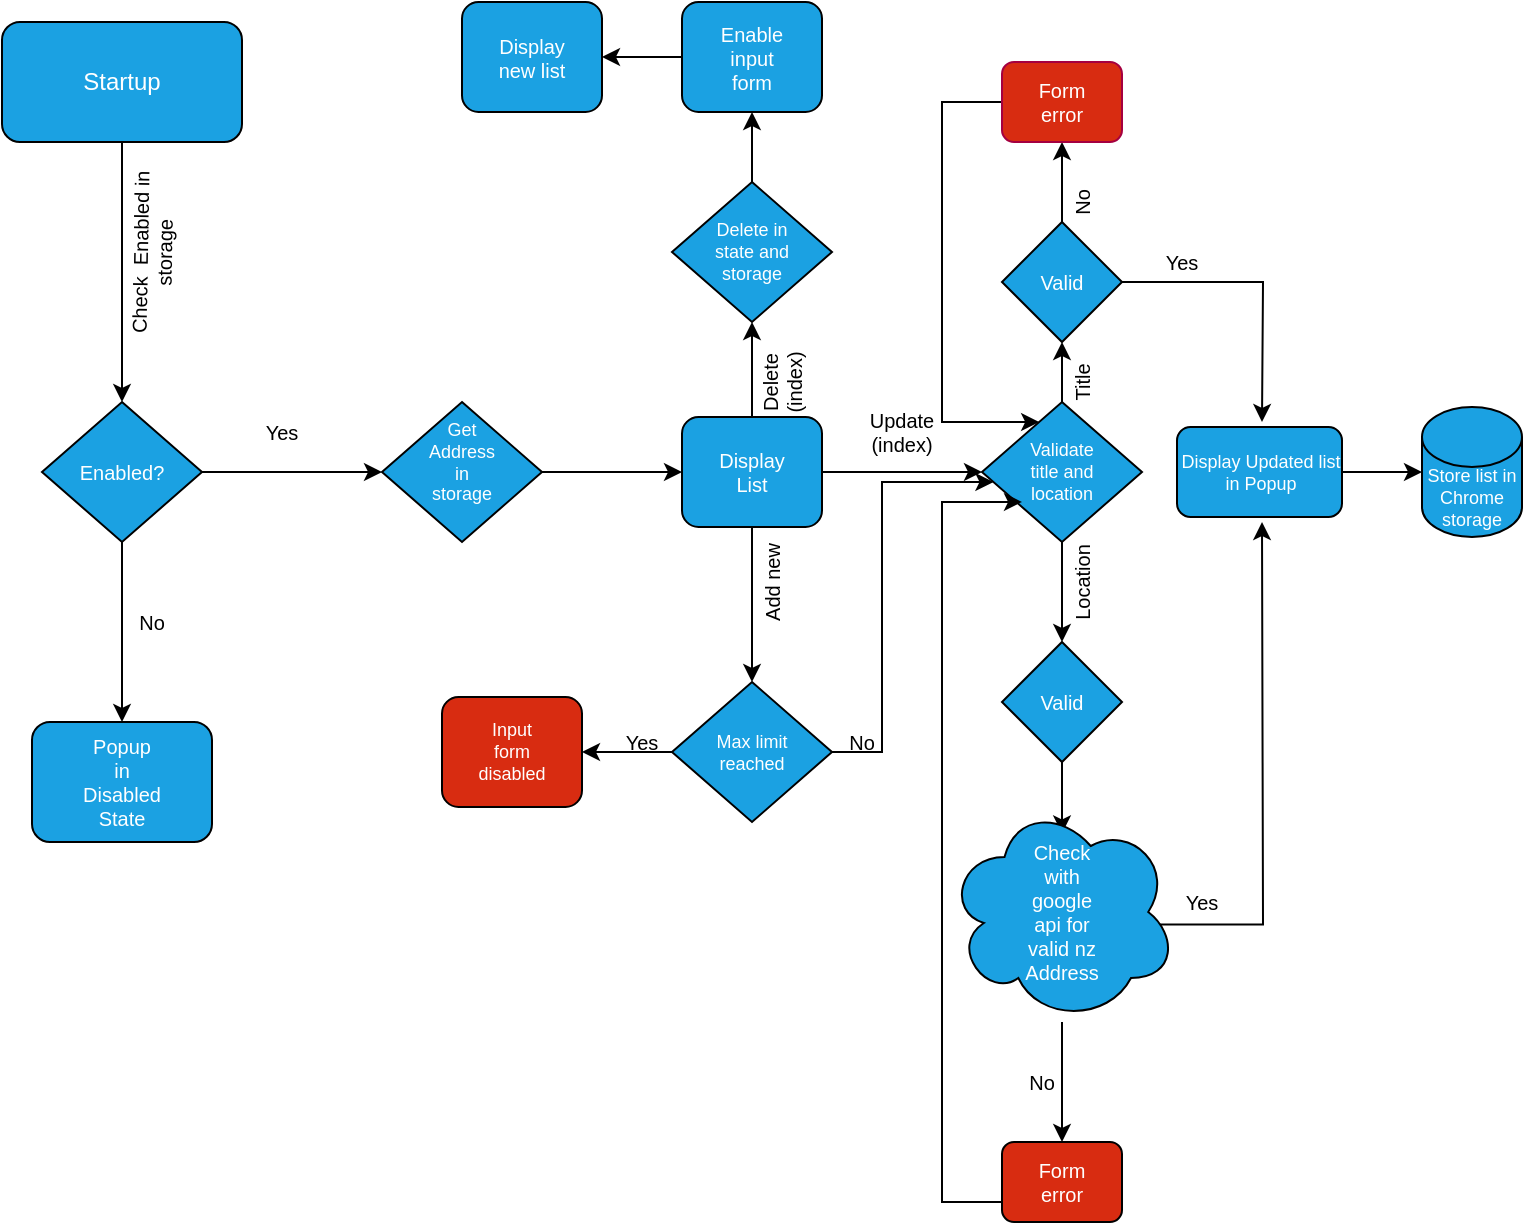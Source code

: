 <mxfile version="14.9.8" type="device" pages="2"><diagram id="C5RBs43oDa-KdzZeNtuy" name="Storage Flowchart"><mxGraphModel dx="1422" dy="724" grid="1" gridSize="10" guides="1" tooltips="1" connect="1" arrows="1" fold="1" page="1" pageScale="1" pageWidth="827" pageHeight="1169" math="0" shadow="0"><root><mxCell id="WIyWlLk6GJQsqaUBKTNV-0"/><mxCell id="WIyWlLk6GJQsqaUBKTNV-1" parent="WIyWlLk6GJQsqaUBKTNV-0"/><mxCell id="mBb4n3iw7P5V62N4h6Tu-6" value="" style="rounded=1;whiteSpace=wrap;html=1;fillColor=#1BA1E2;" vertex="1" parent="WIyWlLk6GJQsqaUBKTNV-1"><mxGeometry x="30" y="80" width="120" height="60" as="geometry"/></mxCell><mxCell id="mBb4n3iw7P5V62N4h6Tu-7" value="Startup" style="text;html=1;strokeColor=none;align=center;verticalAlign=middle;whiteSpace=wrap;rounded=0;fontColor=#FFFFFF;" vertex="1" parent="WIyWlLk6GJQsqaUBKTNV-1"><mxGeometry x="70" y="100" width="40" height="20" as="geometry"/></mxCell><mxCell id="mBb4n3iw7P5V62N4h6Tu-8" value="" style="endArrow=classic;html=1;fontColor=#FFFFFF;exitX=0.5;exitY=1;exitDx=0;exitDy=0;entryX=0.5;entryY=0;entryDx=0;entryDy=0;" edge="1" parent="WIyWlLk6GJQsqaUBKTNV-1" source="mBb4n3iw7P5V62N4h6Tu-6" target="mBb4n3iw7P5V62N4h6Tu-14"><mxGeometry width="50" height="50" relative="1" as="geometry"><mxPoint x="330" y="390" as="sourcePoint"/><mxPoint x="90" y="180" as="targetPoint"/></mxGeometry></mxCell><mxCell id="mBb4n3iw7P5V62N4h6Tu-13" value="Yes" style="text;html=1;strokeColor=none;fillColor=none;align=center;verticalAlign=middle;whiteSpace=wrap;rounded=0;fontSize=10;" vertex="1" parent="WIyWlLk6GJQsqaUBKTNV-1"><mxGeometry x="150" y="275" width="40" height="20" as="geometry"/></mxCell><mxCell id="mBb4n3iw7P5V62N4h6Tu-17" style="edgeStyle=orthogonalEdgeStyle;rounded=0;orthogonalLoop=1;jettySize=auto;html=1;fontSize=10;fontColor=#000000;" edge="1" parent="WIyWlLk6GJQsqaUBKTNV-1" source="mBb4n3iw7P5V62N4h6Tu-14"><mxGeometry relative="1" as="geometry"><mxPoint x="220" y="305" as="targetPoint"/></mxGeometry></mxCell><mxCell id="mBb4n3iw7P5V62N4h6Tu-18" style="edgeStyle=orthogonalEdgeStyle;rounded=0;orthogonalLoop=1;jettySize=auto;html=1;fontSize=10;fontColor=#000000;" edge="1" parent="WIyWlLk6GJQsqaUBKTNV-1" source="mBb4n3iw7P5V62N4h6Tu-14"><mxGeometry relative="1" as="geometry"><mxPoint x="90" y="430" as="targetPoint"/></mxGeometry></mxCell><mxCell id="mBb4n3iw7P5V62N4h6Tu-14" value="" style="rhombus;whiteSpace=wrap;html=1;fontColor=#FFFFFF;fillColor=#1BA1E2;" vertex="1" parent="WIyWlLk6GJQsqaUBKTNV-1"><mxGeometry x="50" y="270" width="80" height="70" as="geometry"/></mxCell><mxCell id="mBb4n3iw7P5V62N4h6Tu-15" value="Enabled?" style="text;html=1;strokeColor=none;fillColor=none;align=center;verticalAlign=middle;whiteSpace=wrap;rounded=0;fontColor=#FFFFFF;fontSize=10;" vertex="1" parent="WIyWlLk6GJQsqaUBKTNV-1"><mxGeometry x="70" y="295" width="40" height="20" as="geometry"/></mxCell><mxCell id="mBb4n3iw7P5V62N4h6Tu-16" value="Check&amp;nbsp; Enabled in storage" style="text;html=1;strokeColor=none;fillColor=none;align=center;verticalAlign=middle;whiteSpace=wrap;rounded=0;rotation=-89;fontSize=10;" vertex="1" parent="WIyWlLk6GJQsqaUBKTNV-1"><mxGeometry x="60" y="185" width="90" height="20" as="geometry"/></mxCell><mxCell id="mBb4n3iw7P5V62N4h6Tu-19" value="No" style="text;html=1;strokeColor=none;fillColor=none;align=center;verticalAlign=middle;whiteSpace=wrap;rounded=0;fontSize=10;fontColor=#000000;rotation=0;" vertex="1" parent="WIyWlLk6GJQsqaUBKTNV-1"><mxGeometry x="85" y="370" width="40" height="20" as="geometry"/></mxCell><mxCell id="mBb4n3iw7P5V62N4h6Tu-20" value="" style="rounded=1;whiteSpace=wrap;html=1;fontSize=10;fontColor=#000000;fillColor=#1BA1E2;" vertex="1" parent="WIyWlLk6GJQsqaUBKTNV-1"><mxGeometry x="45" y="430" width="90" height="60" as="geometry"/></mxCell><mxCell id="mBb4n3iw7P5V62N4h6Tu-21" value="Popup in Disabled State" style="text;html=1;strokeColor=none;fillColor=none;align=center;verticalAlign=middle;whiteSpace=wrap;rounded=0;fontColor=#FFFFFF;fontSize=10;" vertex="1" parent="WIyWlLk6GJQsqaUBKTNV-1"><mxGeometry x="70" y="450" width="40" height="20" as="geometry"/></mxCell><mxCell id="mBb4n3iw7P5V62N4h6Tu-24" style="edgeStyle=orthogonalEdgeStyle;rounded=0;orthogonalLoop=1;jettySize=auto;html=1;fontSize=9;fontColor=#000000;" edge="1" parent="WIyWlLk6GJQsqaUBKTNV-1" source="mBb4n3iw7P5V62N4h6Tu-22"><mxGeometry relative="1" as="geometry"><mxPoint x="370" y="305" as="targetPoint"/></mxGeometry></mxCell><mxCell id="mBb4n3iw7P5V62N4h6Tu-22" value="" style="rhombus;whiteSpace=wrap;html=1;fontColor=#FFFFFF;fillColor=#1BA1E2;" vertex="1" parent="WIyWlLk6GJQsqaUBKTNV-1"><mxGeometry x="220" y="270" width="80" height="70" as="geometry"/></mxCell><mxCell id="mBb4n3iw7P5V62N4h6Tu-23" value="Get Address in storage" style="text;html=1;strokeColor=none;fillColor=none;align=center;verticalAlign=middle;whiteSpace=wrap;rounded=0;fontColor=#FFFFFF;fontSize=9;" vertex="1" parent="WIyWlLk6GJQsqaUBKTNV-1"><mxGeometry x="240" y="290" width="40" height="20" as="geometry"/></mxCell><mxCell id="mBb4n3iw7P5V62N4h6Tu-27" style="edgeStyle=orthogonalEdgeStyle;rounded=0;orthogonalLoop=1;jettySize=auto;html=1;fontSize=9;fontColor=#000000;" edge="1" parent="WIyWlLk6GJQsqaUBKTNV-1" source="mBb4n3iw7P5V62N4h6Tu-25"><mxGeometry relative="1" as="geometry"><mxPoint x="405" y="230" as="targetPoint"/></mxGeometry></mxCell><mxCell id="mBb4n3iw7P5V62N4h6Tu-34" style="edgeStyle=orthogonalEdgeStyle;rounded=0;orthogonalLoop=1;jettySize=auto;html=1;fontSize=9;fontColor=#000000;" edge="1" parent="WIyWlLk6GJQsqaUBKTNV-1" source="mBb4n3iw7P5V62N4h6Tu-25"><mxGeometry relative="1" as="geometry"><mxPoint x="520" y="305" as="targetPoint"/></mxGeometry></mxCell><mxCell id="mBb4n3iw7P5V62N4h6Tu-95" style="edgeStyle=orthogonalEdgeStyle;rounded=0;orthogonalLoop=1;jettySize=auto;html=1;fontSize=9;fontColor=#FFFFFF;" edge="1" parent="WIyWlLk6GJQsqaUBKTNV-1" source="mBb4n3iw7P5V62N4h6Tu-25"><mxGeometry relative="1" as="geometry"><mxPoint x="405" y="410" as="targetPoint"/></mxGeometry></mxCell><mxCell id="mBb4n3iw7P5V62N4h6Tu-25" value="" style="rounded=1;whiteSpace=wrap;html=1;fontSize=10;fontColor=#000000;fillColor=#1BA1E2;" vertex="1" parent="WIyWlLk6GJQsqaUBKTNV-1"><mxGeometry x="370" y="277.5" width="70" height="55" as="geometry"/></mxCell><mxCell id="mBb4n3iw7P5V62N4h6Tu-26" value="Display List" style="text;html=1;strokeColor=none;fillColor=none;align=center;verticalAlign=middle;whiteSpace=wrap;rounded=0;fontColor=#FFFFFF;fontSize=10;" vertex="1" parent="WIyWlLk6GJQsqaUBKTNV-1"><mxGeometry x="385" y="295" width="40" height="20" as="geometry"/></mxCell><mxCell id="mBb4n3iw7P5V62N4h6Tu-33" style="edgeStyle=orthogonalEdgeStyle;rounded=0;orthogonalLoop=1;jettySize=auto;html=1;entryX=0.5;entryY=1;entryDx=0;entryDy=0;fontSize=9;fontColor=#000000;" edge="1" parent="WIyWlLk6GJQsqaUBKTNV-1" source="mBb4n3iw7P5V62N4h6Tu-28" target="mBb4n3iw7P5V62N4h6Tu-31"><mxGeometry relative="1" as="geometry"/></mxCell><mxCell id="mBb4n3iw7P5V62N4h6Tu-28" value="" style="rhombus;whiteSpace=wrap;html=1;fontColor=#FFFFFF;fillColor=#1BA1E2;" vertex="1" parent="WIyWlLk6GJQsqaUBKTNV-1"><mxGeometry x="365" y="160" width="80" height="70" as="geometry"/></mxCell><mxCell id="mBb4n3iw7P5V62N4h6Tu-29" value="Delete in state and storage" style="text;html=1;strokeColor=none;fillColor=none;align=center;verticalAlign=middle;whiteSpace=wrap;rounded=0;fontColor=#FFFFFF;fontSize=9;" vertex="1" parent="WIyWlLk6GJQsqaUBKTNV-1"><mxGeometry x="385" y="185" width="40" height="20" as="geometry"/></mxCell><mxCell id="mBb4n3iw7P5V62N4h6Tu-30" value="Delete&lt;br&gt;(index)" style="text;html=1;strokeColor=none;fillColor=none;align=center;verticalAlign=middle;whiteSpace=wrap;rounded=0;fontSize=10;rotation=-90;" vertex="1" parent="WIyWlLk6GJQsqaUBKTNV-1"><mxGeometry x="400" y="250" width="40" height="20" as="geometry"/></mxCell><mxCell id="mBb4n3iw7P5V62N4h6Tu-107" style="edgeStyle=orthogonalEdgeStyle;rounded=0;orthogonalLoop=1;jettySize=auto;html=1;entryX=1;entryY=0.5;entryDx=0;entryDy=0;fontSize=9;fontColor=#FFFFFF;" edge="1" parent="WIyWlLk6GJQsqaUBKTNV-1" source="mBb4n3iw7P5V62N4h6Tu-31" target="mBb4n3iw7P5V62N4h6Tu-104"><mxGeometry relative="1" as="geometry"/></mxCell><mxCell id="mBb4n3iw7P5V62N4h6Tu-31" value="" style="rounded=1;whiteSpace=wrap;html=1;fontSize=10;fontColor=#000000;fillColor=#1BA1E2;" vertex="1" parent="WIyWlLk6GJQsqaUBKTNV-1"><mxGeometry x="370" y="70" width="70" height="55" as="geometry"/></mxCell><mxCell id="mBb4n3iw7P5V62N4h6Tu-35" value="Update&lt;br&gt;(index)" style="text;html=1;strokeColor=none;fillColor=none;align=center;verticalAlign=middle;whiteSpace=wrap;rounded=0;fontSize=10;rotation=0;" vertex="1" parent="WIyWlLk6GJQsqaUBKTNV-1"><mxGeometry x="460" y="275" width="40" height="20" as="geometry"/></mxCell><mxCell id="mBb4n3iw7P5V62N4h6Tu-36" value="Delete in state and storage" style="text;html=1;strokeColor=none;fillColor=none;align=center;verticalAlign=middle;whiteSpace=wrap;rounded=0;fontColor=#FFFFFF;fontSize=9;" vertex="1" parent="WIyWlLk6GJQsqaUBKTNV-1"><mxGeometry x="540" y="295" width="40" height="20" as="geometry"/></mxCell><mxCell id="mBb4n3iw7P5V62N4h6Tu-40" style="edgeStyle=orthogonalEdgeStyle;rounded=0;orthogonalLoop=1;jettySize=auto;html=1;fontSize=9;fontColor=#000000;" edge="1" parent="WIyWlLk6GJQsqaUBKTNV-1" source="mBb4n3iw7P5V62N4h6Tu-37"><mxGeometry relative="1" as="geometry"><mxPoint x="560" y="240" as="targetPoint"/></mxGeometry></mxCell><mxCell id="mBb4n3iw7P5V62N4h6Tu-77" style="edgeStyle=orthogonalEdgeStyle;rounded=0;orthogonalLoop=1;jettySize=auto;html=1;entryX=0.5;entryY=0;entryDx=0;entryDy=0;fontSize=9;fontColor=#FFFFFF;" edge="1" parent="WIyWlLk6GJQsqaUBKTNV-1" source="mBb4n3iw7P5V62N4h6Tu-37" target="mBb4n3iw7P5V62N4h6Tu-75"><mxGeometry relative="1" as="geometry"/></mxCell><mxCell id="mBb4n3iw7P5V62N4h6Tu-37" value="" style="rhombus;whiteSpace=wrap;html=1;fontColor=#FFFFFF;fillColor=#1BA1E2;" vertex="1" parent="WIyWlLk6GJQsqaUBKTNV-1"><mxGeometry x="520" y="270" width="80" height="70" as="geometry"/></mxCell><mxCell id="mBb4n3iw7P5V62N4h6Tu-38" value="Validate title and location" style="text;html=1;strokeColor=none;fillColor=none;align=center;verticalAlign=middle;whiteSpace=wrap;rounded=0;fontColor=#FFFFFF;fontSize=9;" vertex="1" parent="WIyWlLk6GJQsqaUBKTNV-1"><mxGeometry x="540" y="295" width="40" height="20" as="geometry"/></mxCell><mxCell id="mBb4n3iw7P5V62N4h6Tu-53" style="edgeStyle=orthogonalEdgeStyle;rounded=0;orthogonalLoop=1;jettySize=auto;html=1;fontSize=9;fontColor=#FFFFFF;" edge="1" parent="WIyWlLk6GJQsqaUBKTNV-1" source="mBb4n3iw7P5V62N4h6Tu-50"><mxGeometry relative="1" as="geometry"><mxPoint x="560" y="140" as="targetPoint"/></mxGeometry></mxCell><mxCell id="mBb4n3iw7P5V62N4h6Tu-59" style="edgeStyle=orthogonalEdgeStyle;rounded=0;orthogonalLoop=1;jettySize=auto;html=1;fontSize=9;fontColor=#FFFFFF;" edge="1" parent="WIyWlLk6GJQsqaUBKTNV-1" source="mBb4n3iw7P5V62N4h6Tu-50"><mxGeometry relative="1" as="geometry"><mxPoint x="660" y="280" as="targetPoint"/></mxGeometry></mxCell><mxCell id="mBb4n3iw7P5V62N4h6Tu-50" value="" style="rhombus;whiteSpace=wrap;html=1;fontSize=9;fontColor=#000000;fillColor=#1BA1E2;" vertex="1" parent="WIyWlLk6GJQsqaUBKTNV-1"><mxGeometry x="530" y="180" width="60" height="60" as="geometry"/></mxCell><mxCell id="mBb4n3iw7P5V62N4h6Tu-51" value="Title" style="text;html=1;strokeColor=none;fillColor=none;align=center;verticalAlign=middle;whiteSpace=wrap;rounded=0;fontSize=10;rotation=-90;" vertex="1" parent="WIyWlLk6GJQsqaUBKTNV-1"><mxGeometry x="550" y="250" width="40" height="20" as="geometry"/></mxCell><mxCell id="mBb4n3iw7P5V62N4h6Tu-52" value="Valid" style="text;html=1;strokeColor=none;fillColor=none;align=center;verticalAlign=middle;whiteSpace=wrap;rounded=0;fontSize=10;rotation=0;fontColor=#FFFFFF;" vertex="1" parent="WIyWlLk6GJQsqaUBKTNV-1"><mxGeometry x="540" y="200" width="40" height="20" as="geometry"/></mxCell><mxCell id="mBb4n3iw7P5V62N4h6Tu-54" value="No" style="text;html=1;strokeColor=none;fillColor=none;align=center;verticalAlign=middle;whiteSpace=wrap;rounded=0;fontSize=10;rotation=-90;" vertex="1" parent="WIyWlLk6GJQsqaUBKTNV-1"><mxGeometry x="550" y="160" width="40" height="20" as="geometry"/></mxCell><mxCell id="mBb4n3iw7P5V62N4h6Tu-58" style="edgeStyle=orthogonalEdgeStyle;rounded=0;orthogonalLoop=1;jettySize=auto;html=1;fontSize=9;fontColor=#FFFFFF;" edge="1" parent="WIyWlLk6GJQsqaUBKTNV-1" source="mBb4n3iw7P5V62N4h6Tu-55" target="mBb4n3iw7P5V62N4h6Tu-37"><mxGeometry relative="1" as="geometry"><mxPoint x="510" y="280" as="targetPoint"/><Array as="points"><mxPoint x="500" y="120"/><mxPoint x="500" y="280"/></Array></mxGeometry></mxCell><mxCell id="mBb4n3iw7P5V62N4h6Tu-55" value="" style="rounded=1;whiteSpace=wrap;html=1;fontSize=9;strokeColor=#A50040;fontColor=#ffffff;fillColor=#D82C11;" vertex="1" parent="WIyWlLk6GJQsqaUBKTNV-1"><mxGeometry x="530" y="100" width="60" height="40" as="geometry"/></mxCell><mxCell id="mBb4n3iw7P5V62N4h6Tu-56" value="Form error" style="text;html=1;strokeColor=none;fillColor=none;align=center;verticalAlign=middle;whiteSpace=wrap;rounded=0;fontSize=10;rotation=0;fontColor=#FFFFFF;" vertex="1" parent="WIyWlLk6GJQsqaUBKTNV-1"><mxGeometry x="540" y="110" width="40" height="20" as="geometry"/></mxCell><mxCell id="mBb4n3iw7P5V62N4h6Tu-60" value="Yes" style="text;html=1;strokeColor=none;fillColor=none;align=center;verticalAlign=middle;whiteSpace=wrap;rounded=0;fontSize=10;rotation=0;" vertex="1" parent="WIyWlLk6GJQsqaUBKTNV-1"><mxGeometry x="600" y="190" width="40" height="20" as="geometry"/></mxCell><mxCell id="mBb4n3iw7P5V62N4h6Tu-79" style="edgeStyle=orthogonalEdgeStyle;rounded=0;orthogonalLoop=1;jettySize=auto;html=1;fontSize=9;fontColor=#FFFFFF;exitX=0.921;exitY=0.557;exitDx=0;exitDy=0;exitPerimeter=0;" edge="1" parent="WIyWlLk6GJQsqaUBKTNV-1" source="mBb4n3iw7P5V62N4h6Tu-82"><mxGeometry relative="1" as="geometry"><mxPoint x="660" y="330" as="targetPoint"/><mxPoint x="600" y="450" as="sourcePoint"/></mxGeometry></mxCell><mxCell id="mBb4n3iw7P5V62N4h6Tu-83" style="edgeStyle=orthogonalEdgeStyle;rounded=0;orthogonalLoop=1;jettySize=auto;html=1;entryX=0.5;entryY=0.143;entryDx=0;entryDy=0;entryPerimeter=0;fontSize=9;fontColor=#FFFFFF;" edge="1" parent="WIyWlLk6GJQsqaUBKTNV-1" source="mBb4n3iw7P5V62N4h6Tu-75" target="mBb4n3iw7P5V62N4h6Tu-82"><mxGeometry relative="1" as="geometry"/></mxCell><mxCell id="mBb4n3iw7P5V62N4h6Tu-75" value="" style="rhombus;whiteSpace=wrap;html=1;fontSize=9;fontColor=#000000;fillColor=#1BA1E2;" vertex="1" parent="WIyWlLk6GJQsqaUBKTNV-1"><mxGeometry x="530" y="390" width="60" height="60" as="geometry"/></mxCell><mxCell id="mBb4n3iw7P5V62N4h6Tu-76" value="Valid" style="text;html=1;strokeColor=none;fillColor=none;align=center;verticalAlign=middle;whiteSpace=wrap;rounded=0;fontSize=10;rotation=0;fontColor=#FFFFFF;" vertex="1" parent="WIyWlLk6GJQsqaUBKTNV-1"><mxGeometry x="540" y="410" width="40" height="20" as="geometry"/></mxCell><mxCell id="mBb4n3iw7P5V62N4h6Tu-78" value="Location" style="text;html=1;strokeColor=none;fillColor=none;align=center;verticalAlign=middle;whiteSpace=wrap;rounded=0;fontSize=10;rotation=-90;" vertex="1" parent="WIyWlLk6GJQsqaUBKTNV-1"><mxGeometry x="550" y="350" width="40" height="20" as="geometry"/></mxCell><mxCell id="mBb4n3iw7P5V62N4h6Tu-81" value="Yes" style="text;html=1;strokeColor=none;fillColor=none;align=center;verticalAlign=middle;whiteSpace=wrap;rounded=0;fontSize=10;rotation=0;" vertex="1" parent="WIyWlLk6GJQsqaUBKTNV-1"><mxGeometry x="610" y="510" width="40" height="20" as="geometry"/></mxCell><mxCell id="mBb4n3iw7P5V62N4h6Tu-85" style="edgeStyle=orthogonalEdgeStyle;rounded=0;orthogonalLoop=1;jettySize=auto;html=1;fontSize=9;fontColor=#FFFFFF;entryX=0.25;entryY=0.714;entryDx=0;entryDy=0;entryPerimeter=0;exitX=0;exitY=0.75;exitDx=0;exitDy=0;" edge="1" parent="WIyWlLk6GJQsqaUBKTNV-1" source="mBb4n3iw7P5V62N4h6Tu-91" target="mBb4n3iw7P5V62N4h6Tu-37"><mxGeometry relative="1" as="geometry"><mxPoint x="530" y="320" as="targetPoint"/><Array as="points"><mxPoint x="500" y="670"/><mxPoint x="500" y="320"/></Array></mxGeometry></mxCell><mxCell id="mBb4n3iw7P5V62N4h6Tu-90" style="edgeStyle=orthogonalEdgeStyle;rounded=0;orthogonalLoop=1;jettySize=auto;html=1;fontSize=9;fontColor=#FFFFFF;" edge="1" parent="WIyWlLk6GJQsqaUBKTNV-1" source="mBb4n3iw7P5V62N4h6Tu-82"><mxGeometry relative="1" as="geometry"><mxPoint x="560" y="640" as="targetPoint"/></mxGeometry></mxCell><mxCell id="mBb4n3iw7P5V62N4h6Tu-82" value="" style="ellipse;shape=cloud;whiteSpace=wrap;html=1;fontSize=9;fontColor=#FFFFFF;fillColor=#1BA1E2;" vertex="1" parent="WIyWlLk6GJQsqaUBKTNV-1"><mxGeometry x="502.5" y="470" width="115" height="110" as="geometry"/></mxCell><mxCell id="mBb4n3iw7P5V62N4h6Tu-84" value="Check with google api for valid nz Address" style="text;html=1;strokeColor=none;fillColor=none;align=center;verticalAlign=middle;whiteSpace=wrap;rounded=0;fontSize=10;rotation=0;fontColor=#FFFFFF;" vertex="1" parent="WIyWlLk6GJQsqaUBKTNV-1"><mxGeometry x="540" y="515" width="40" height="20" as="geometry"/></mxCell><mxCell id="mBb4n3iw7P5V62N4h6Tu-86" value="No" style="text;html=1;strokeColor=none;fillColor=none;align=center;verticalAlign=middle;whiteSpace=wrap;rounded=0;fontSize=10;rotation=0;" vertex="1" parent="WIyWlLk6GJQsqaUBKTNV-1"><mxGeometry x="530" y="600" width="40" height="20" as="geometry"/></mxCell><mxCell id="mBb4n3iw7P5V62N4h6Tu-93" style="edgeStyle=orthogonalEdgeStyle;rounded=0;orthogonalLoop=1;jettySize=auto;html=1;fontSize=9;fontColor=#FFFFFF;" edge="1" parent="WIyWlLk6GJQsqaUBKTNV-1" source="mBb4n3iw7P5V62N4h6Tu-87" target="mBb4n3iw7P5V62N4h6Tu-94"><mxGeometry relative="1" as="geometry"><mxPoint x="760" y="305" as="targetPoint"/></mxGeometry></mxCell><mxCell id="mBb4n3iw7P5V62N4h6Tu-87" value="Display Updated list in Popup" style="rounded=1;whiteSpace=wrap;html=1;fontSize=9;fontColor=#FFFFFF;fillColor=#1BA1E2;" vertex="1" parent="WIyWlLk6GJQsqaUBKTNV-1"><mxGeometry x="617.5" y="282.5" width="82.5" height="45" as="geometry"/></mxCell><mxCell id="mBb4n3iw7P5V62N4h6Tu-89" value="Add new" style="text;html=1;strokeColor=none;fillColor=none;align=center;verticalAlign=middle;whiteSpace=wrap;rounded=0;fontSize=10;rotation=-90;" vertex="1" parent="WIyWlLk6GJQsqaUBKTNV-1"><mxGeometry x="390" y="350" width="50" height="20" as="geometry"/></mxCell><mxCell id="mBb4n3iw7P5V62N4h6Tu-91" value="" style="rounded=1;whiteSpace=wrap;html=1;fontSize=9;fontColor=#FFFFFF;fillColor=#D82C11;" vertex="1" parent="WIyWlLk6GJQsqaUBKTNV-1"><mxGeometry x="530" y="640" width="60" height="40" as="geometry"/></mxCell><mxCell id="mBb4n3iw7P5V62N4h6Tu-92" value="Form error" style="text;html=1;strokeColor=none;fillColor=none;align=center;verticalAlign=middle;whiteSpace=wrap;rounded=0;fontSize=10;rotation=0;fontColor=#FFFFFF;" vertex="1" parent="WIyWlLk6GJQsqaUBKTNV-1"><mxGeometry x="540" y="650" width="40" height="20" as="geometry"/></mxCell><mxCell id="mBb4n3iw7P5V62N4h6Tu-94" value="Store list in Chrome storage" style="shape=cylinder3;whiteSpace=wrap;html=1;boundedLbl=1;backgroundOutline=1;size=15;fontSize=9;fontColor=#FFFFFF;fillColor=#1BA1E2;" vertex="1" parent="WIyWlLk6GJQsqaUBKTNV-1"><mxGeometry x="740" y="272.5" width="50" height="65" as="geometry"/></mxCell><mxCell id="mBb4n3iw7P5V62N4h6Tu-98" style="edgeStyle=orthogonalEdgeStyle;rounded=0;orthogonalLoop=1;jettySize=auto;html=1;fontSize=9;fontColor=#FFFFFF;" edge="1" parent="WIyWlLk6GJQsqaUBKTNV-1" source="mBb4n3iw7P5V62N4h6Tu-96" target="mBb4n3iw7P5V62N4h6Tu-37"><mxGeometry relative="1" as="geometry"><mxPoint x="480" y="300" as="targetPoint"/><Array as="points"><mxPoint x="470" y="445"/><mxPoint x="470" y="310"/></Array></mxGeometry></mxCell><mxCell id="mBb4n3iw7P5V62N4h6Tu-100" style="edgeStyle=orthogonalEdgeStyle;rounded=0;orthogonalLoop=1;jettySize=auto;html=1;fontSize=9;fontColor=#FFFFFF;" edge="1" parent="WIyWlLk6GJQsqaUBKTNV-1" source="mBb4n3iw7P5V62N4h6Tu-96"><mxGeometry relative="1" as="geometry"><mxPoint x="320" y="445" as="targetPoint"/></mxGeometry></mxCell><mxCell id="mBb4n3iw7P5V62N4h6Tu-96" value="" style="rhombus;whiteSpace=wrap;html=1;fontColor=#FFFFFF;fillColor=#1BA1E2;" vertex="1" parent="WIyWlLk6GJQsqaUBKTNV-1"><mxGeometry x="365" y="410" width="80" height="70" as="geometry"/></mxCell><mxCell id="mBb4n3iw7P5V62N4h6Tu-97" value="Max limit reached" style="text;html=1;strokeColor=none;fillColor=none;align=center;verticalAlign=middle;whiteSpace=wrap;rounded=0;fontSize=9;fontColor=#FFFFFF;" vertex="1" parent="WIyWlLk6GJQsqaUBKTNV-1"><mxGeometry x="385" y="435" width="40" height="20" as="geometry"/></mxCell><mxCell id="mBb4n3iw7P5V62N4h6Tu-99" value="No" style="text;html=1;strokeColor=none;fillColor=none;align=center;verticalAlign=middle;whiteSpace=wrap;rounded=0;fontSize=10;rotation=0;" vertex="1" parent="WIyWlLk6GJQsqaUBKTNV-1"><mxGeometry x="440" y="430" width="40" height="20" as="geometry"/></mxCell><mxCell id="mBb4n3iw7P5V62N4h6Tu-101" value="Yes" style="text;html=1;strokeColor=none;fillColor=none;align=center;verticalAlign=middle;whiteSpace=wrap;rounded=0;fontSize=10;rotation=0;" vertex="1" parent="WIyWlLk6GJQsqaUBKTNV-1"><mxGeometry x="330" y="430" width="40" height="20" as="geometry"/></mxCell><mxCell id="mBb4n3iw7P5V62N4h6Tu-102" value="" style="rounded=1;whiteSpace=wrap;html=1;fontSize=10;fontColor=#000000;fillColor=#D82C11;" vertex="1" parent="WIyWlLk6GJQsqaUBKTNV-1"><mxGeometry x="250" y="417.5" width="70" height="55" as="geometry"/></mxCell><mxCell id="mBb4n3iw7P5V62N4h6Tu-103" value="Input form disabled" style="text;html=1;strokeColor=none;fillColor=none;align=center;verticalAlign=middle;whiteSpace=wrap;rounded=0;fontSize=9;fontColor=#FFFFFF;" vertex="1" parent="WIyWlLk6GJQsqaUBKTNV-1"><mxGeometry x="265" y="435" width="40" height="20" as="geometry"/></mxCell><mxCell id="mBb4n3iw7P5V62N4h6Tu-104" value="" style="rounded=1;whiteSpace=wrap;html=1;fontSize=10;fontColor=#000000;fillColor=#1BA1E2;" vertex="1" parent="WIyWlLk6GJQsqaUBKTNV-1"><mxGeometry x="260" y="70" width="70" height="55" as="geometry"/></mxCell><mxCell id="mBb4n3iw7P5V62N4h6Tu-105" value="Display new list" style="text;html=1;strokeColor=none;fillColor=none;align=center;verticalAlign=middle;whiteSpace=wrap;rounded=0;fontColor=#FFFFFF;fontSize=10;" vertex="1" parent="WIyWlLk6GJQsqaUBKTNV-1"><mxGeometry x="275" y="87.5" width="40" height="20" as="geometry"/></mxCell><mxCell id="mBb4n3iw7P5V62N4h6Tu-106" value="Enable input form" style="text;html=1;strokeColor=none;fillColor=none;align=center;verticalAlign=middle;whiteSpace=wrap;rounded=0;fontColor=#FFFFFF;fontSize=10;" vertex="1" parent="WIyWlLk6GJQsqaUBKTNV-1"><mxGeometry x="385" y="87.5" width="40" height="20" as="geometry"/></mxCell></root></mxGraphModel></diagram><diagram id="f2uWvwDhhJjcBNyySHh7" name="ContentScript"><mxGraphModel dx="1673" dy="1952" grid="1" gridSize="10" guides="1" tooltips="1" connect="1" arrows="1" fold="1" page="1" pageScale="1" pageWidth="850" pageHeight="1100" math="0" shadow="0"><root><mxCell id="t8xKs1z5jwp3uJaxwQPq-0"/><mxCell id="t8xKs1z5jwp3uJaxwQPq-1" parent="t8xKs1z5jwp3uJaxwQPq-0"/><mxCell id="t8xKs1z5jwp3uJaxwQPq-44" value="" style="rounded=1;whiteSpace=wrap;html=1;fontSize=10;fontColor=#000000;textOpacity=50;arcSize=14;fillColor=#E6E6E6;" vertex="1" parent="t8xKs1z5jwp3uJaxwQPq-1"><mxGeometry x="260" y="195" width="560" height="645" as="geometry"/></mxCell><mxCell id="t8xKs1z5jwp3uJaxwQPq-4" style="edgeStyle=orthogonalEdgeStyle;rounded=0;orthogonalLoop=1;jettySize=auto;html=1;fontSize=10;fontColor=#FFFFFF;" edge="1" parent="t8xKs1z5jwp3uJaxwQPq-1" source="t8xKs1z5jwp3uJaxwQPq-2" target="t8xKs1z5jwp3uJaxwQPq-5"><mxGeometry relative="1" as="geometry"><mxPoint x="70" y="220" as="targetPoint"/></mxGeometry></mxCell><mxCell id="t8xKs1z5jwp3uJaxwQPq-7" style="edgeStyle=orthogonalEdgeStyle;rounded=0;orthogonalLoop=1;jettySize=auto;html=1;fontSize=10;fontColor=#FFFFFF;" edge="1" parent="t8xKs1z5jwp3uJaxwQPq-1" source="t8xKs1z5jwp3uJaxwQPq-2"><mxGeometry relative="1" as="geometry"><mxPoint x="240" y="300" as="targetPoint"/></mxGeometry></mxCell><mxCell id="t8xKs1z5jwp3uJaxwQPq-2" value="" style="rounded=1;whiteSpace=wrap;html=1;fontSize=9;fontColor=#ffffff;strokeColor=#001DBC;fillColor=#1BA1E2;" vertex="1" parent="t8xKs1z5jwp3uJaxwQPq-1"><mxGeometry x="20" y="270" width="100" height="60" as="geometry"/></mxCell><mxCell id="t8xKs1z5jwp3uJaxwQPq-3" value="Startup" style="text;html=1;strokeColor=none;fillColor=none;align=center;verticalAlign=middle;whiteSpace=wrap;rounded=0;fontSize=10;fontColor=#FFFFFF;" vertex="1" parent="t8xKs1z5jwp3uJaxwQPq-1"><mxGeometry x="50" y="290" width="40" height="20" as="geometry"/></mxCell><mxCell id="t8xKs1z5jwp3uJaxwQPq-56" style="edgeStyle=orthogonalEdgeStyle;rounded=0;orthogonalLoop=1;jettySize=auto;html=1;fontSize=9;fontColor=#1BA1E2;entryX=0.088;entryY=0.489;entryDx=0;entryDy=0;entryPerimeter=0;" edge="1" parent="t8xKs1z5jwp3uJaxwQPq-1" source="t8xKs1z5jwp3uJaxwQPq-5" target="t8xKs1z5jwp3uJaxwQPq-55"><mxGeometry relative="1" as="geometry"><Array as="points"><mxPoint x="70" y="-1"/></Array></mxGeometry></mxCell><mxCell id="t8xKs1z5jwp3uJaxwQPq-62" style="edgeStyle=orthogonalEdgeStyle;rounded=0;orthogonalLoop=1;jettySize=auto;html=1;fontSize=9;fontColor=#1BA1E2;" edge="1" parent="t8xKs1z5jwp3uJaxwQPq-1" source="t8xKs1z5jwp3uJaxwQPq-5" target="t8xKs1z5jwp3uJaxwQPq-9"><mxGeometry relative="1" as="geometry"><Array as="points"><mxPoint x="290" y="190"/></Array></mxGeometry></mxCell><mxCell id="t8xKs1z5jwp3uJaxwQPq-5" value="" style="rounded=1;whiteSpace=wrap;html=1;fontSize=10;fontColor=#FFFFFF;fillColor=#1BA1E2;" vertex="1" parent="t8xKs1z5jwp3uJaxwQPq-1"><mxGeometry x="20" y="150" width="100" height="55" as="geometry"/></mxCell><mxCell id="t8xKs1z5jwp3uJaxwQPq-6" value="Background script activated" style="text;html=1;strokeColor=none;fillColor=none;align=center;verticalAlign=middle;whiteSpace=wrap;rounded=0;fontSize=10;fontColor=#FFFFFF;" vertex="1" parent="t8xKs1z5jwp3uJaxwQPq-1"><mxGeometry x="50" y="167.5" width="40" height="20" as="geometry"/></mxCell><mxCell id="t8xKs1z5jwp3uJaxwQPq-8" value="Matches http://trademe.co.nz" style="text;html=1;strokeColor=none;fillColor=none;align=center;verticalAlign=middle;whiteSpace=wrap;rounded=0;fontSize=10;" vertex="1" parent="t8xKs1z5jwp3uJaxwQPq-1"><mxGeometry x="150" y="270" width="60" height="20" as="geometry"/></mxCell><mxCell id="t8xKs1z5jwp3uJaxwQPq-12" style="edgeStyle=orthogonalEdgeStyle;rounded=0;orthogonalLoop=1;jettySize=auto;html=1;fontSize=10;fontColor=#000000;" edge="1" parent="t8xKs1z5jwp3uJaxwQPq-1" source="t8xKs1z5jwp3uJaxwQPq-9" target="t8xKs1z5jwp3uJaxwQPq-13"><mxGeometry relative="1" as="geometry"><mxPoint x="420" y="300" as="targetPoint"/></mxGeometry></mxCell><mxCell id="t8xKs1z5jwp3uJaxwQPq-54" style="edgeStyle=orthogonalEdgeStyle;rounded=0;orthogonalLoop=1;jettySize=auto;html=1;fontSize=9;fontColor=#000000;" edge="1" parent="t8xKs1z5jwp3uJaxwQPq-1" source="t8xKs1z5jwp3uJaxwQPq-9" target="t8xKs1z5jwp3uJaxwQPq-48"><mxGeometry relative="1" as="geometry"><mxPoint x="250" y="803.429" as="targetPoint"/><Array as="points"><mxPoint x="290" y="810"/></Array></mxGeometry></mxCell><mxCell id="t8xKs1z5jwp3uJaxwQPq-65" style="edgeStyle=orthogonalEdgeStyle;rounded=0;orthogonalLoop=1;jettySize=auto;html=1;entryX=0.5;entryY=0;entryDx=0;entryDy=0;fontSize=9;fontColor=#1BA1E2;" edge="1" parent="t8xKs1z5jwp3uJaxwQPq-1" source="t8xKs1z5jwp3uJaxwQPq-9" target="t8xKs1z5jwp3uJaxwQPq-64"><mxGeometry relative="1" as="geometry"><Array as="points"><mxPoint x="310" y="240"/><mxPoint x="735" y="240"/></Array></mxGeometry></mxCell><mxCell id="t8xKs1z5jwp3uJaxwQPq-9" value="" style="rounded=1;whiteSpace=wrap;html=1;fontSize=9;fontColor=#ffffff;strokeColor=#001DBC;fillColor=#1BA1E2;" vertex="1" parent="t8xKs1z5jwp3uJaxwQPq-1"><mxGeometry x="240" y="270" width="100" height="60" as="geometry"/></mxCell><mxCell id="t8xKs1z5jwp3uJaxwQPq-11" value="Contentscript activated" style="text;html=1;strokeColor=none;fillColor=none;align=center;verticalAlign=middle;whiteSpace=wrap;rounded=0;fontSize=10;fontColor=#FFFFFF;" vertex="1" parent="t8xKs1z5jwp3uJaxwQPq-1"><mxGeometry x="270" y="290" width="40" height="20" as="geometry"/></mxCell><mxCell id="t8xKs1z5jwp3uJaxwQPq-16" style="edgeStyle=orthogonalEdgeStyle;rounded=0;orthogonalLoop=1;jettySize=auto;html=1;fontSize=10;fontColor=#000000;" edge="1" parent="t8xKs1z5jwp3uJaxwQPq-1" source="t8xKs1z5jwp3uJaxwQPq-13"><mxGeometry relative="1" as="geometry"><mxPoint x="590" y="300" as="targetPoint"/></mxGeometry></mxCell><mxCell id="t8xKs1z5jwp3uJaxwQPq-20" style="edgeStyle=orthogonalEdgeStyle;rounded=0;orthogonalLoop=1;jettySize=auto;html=1;fontSize=10;fontColor=#000000;" edge="1" parent="t8xKs1z5jwp3uJaxwQPq-1" source="t8xKs1z5jwp3uJaxwQPq-13"><mxGeometry relative="1" as="geometry"><mxPoint x="475" y="400" as="targetPoint"/></mxGeometry></mxCell><mxCell id="t8xKs1z5jwp3uJaxwQPq-13" value="" style="rhombus;whiteSpace=wrap;html=1;fontSize=10;fontColor=#000000;fillColor=#1BA1E2;" vertex="1" parent="t8xKs1z5jwp3uJaxwQPq-1"><mxGeometry x="440" y="270" width="70" height="60" as="geometry"/></mxCell><mxCell id="t8xKs1z5jwp3uJaxwQPq-14" value="during page load" style="text;html=1;strokeColor=none;fillColor=none;align=center;verticalAlign=middle;whiteSpace=wrap;rounded=0;fontSize=10;" vertex="1" parent="t8xKs1z5jwp3uJaxwQPq-1"><mxGeometry x="360" y="280" width="60" height="20" as="geometry"/></mxCell><mxCell id="t8xKs1z5jwp3uJaxwQPq-15" value="Eventlistner added" style="text;html=1;strokeColor=none;fillColor=none;align=center;verticalAlign=middle;whiteSpace=wrap;rounded=0;fontSize=10;fontColor=#FFFFFF;" vertex="1" parent="t8xKs1z5jwp3uJaxwQPq-1"><mxGeometry x="455" y="290" width="40" height="20" as="geometry"/></mxCell><mxCell id="t8xKs1z5jwp3uJaxwQPq-17" value="" style="rounded=1;whiteSpace=wrap;html=1;fontSize=9;fontColor=#ffffff;strokeColor=#001DBC;fillColor=#1BA1E2;" vertex="1" parent="t8xKs1z5jwp3uJaxwQPq-1"><mxGeometry x="590" y="270" width="70" height="60" as="geometry"/></mxCell><mxCell id="t8xKs1z5jwp3uJaxwQPq-18" value="Do nothing" style="text;html=1;strokeColor=none;fillColor=none;align=center;verticalAlign=middle;whiteSpace=wrap;rounded=0;fontSize=10;fontColor=#FFFFFF;" vertex="1" parent="t8xKs1z5jwp3uJaxwQPq-1"><mxGeometry x="605" y="290" width="40" height="20" as="geometry"/></mxCell><mxCell id="t8xKs1z5jwp3uJaxwQPq-19" value="extension disabled" style="text;html=1;strokeColor=none;fillColor=none;align=center;verticalAlign=middle;whiteSpace=wrap;rounded=0;fontSize=10;" vertex="1" parent="t8xKs1z5jwp3uJaxwQPq-1"><mxGeometry x="510" y="280" width="60" height="20" as="geometry"/></mxCell><mxCell id="t8xKs1z5jwp3uJaxwQPq-21" value="extension enabled" style="text;html=1;strokeColor=none;fillColor=none;align=center;verticalAlign=middle;whiteSpace=wrap;rounded=0;fontSize=10;rotation=-90;" vertex="1" parent="t8xKs1z5jwp3uJaxwQPq-1"><mxGeometry x="460" y="350" width="60" height="20" as="geometry"/></mxCell><mxCell id="t8xKs1z5jwp3uJaxwQPq-24" style="edgeStyle=orthogonalEdgeStyle;rounded=0;orthogonalLoop=1;jettySize=auto;html=1;fontSize=10;fontColor=#000000;" edge="1" parent="t8xKs1z5jwp3uJaxwQPq-1" source="t8xKs1z5jwp3uJaxwQPq-22"><mxGeometry relative="1" as="geometry"><mxPoint x="480" y="550" as="targetPoint"/></mxGeometry></mxCell><mxCell id="t8xKs1z5jwp3uJaxwQPq-25" style="edgeStyle=orthogonalEdgeStyle;rounded=0;orthogonalLoop=1;jettySize=auto;html=1;exitX=0;exitY=0.5;exitDx=0;exitDy=0;fontSize=10;fontColor=#000000;" edge="1" parent="t8xKs1z5jwp3uJaxwQPq-1" source="t8xKs1z5jwp3uJaxwQPq-22"><mxGeometry relative="1" as="geometry"><mxPoint x="350" y="550" as="targetPoint"/></mxGeometry></mxCell><mxCell id="t8xKs1z5jwp3uJaxwQPq-26" style="edgeStyle=orthogonalEdgeStyle;rounded=0;orthogonalLoop=1;jettySize=auto;html=1;fontSize=10;fontColor=#000000;entryX=0.5;entryY=0;entryDx=0;entryDy=0;" edge="1" parent="t8xKs1z5jwp3uJaxwQPq-1" source="t8xKs1z5jwp3uJaxwQPq-22" target="t8xKs1z5jwp3uJaxwQPq-32"><mxGeometry relative="1" as="geometry"><mxPoint x="630" y="550" as="targetPoint"/><Array as="points"><mxPoint x="610" y="430"/></Array></mxGeometry></mxCell><mxCell id="t8xKs1z5jwp3uJaxwQPq-22" value="" style="rounded=1;whiteSpace=wrap;html=1;fontSize=9;fontColor=#ffffff;strokeColor=#001DBC;fillColor=#1BA1E2;" vertex="1" parent="t8xKs1z5jwp3uJaxwQPq-1"><mxGeometry x="430" y="400" width="100" height="60" as="geometry"/></mxCell><mxCell id="t8xKs1z5jwp3uJaxwQPq-23" value="Start mutation observer" style="text;html=1;strokeColor=none;fillColor=none;align=center;verticalAlign=middle;whiteSpace=wrap;rounded=0;fontSize=10;fontColor=#FFFFFF;" vertex="1" parent="t8xKs1z5jwp3uJaxwQPq-1"><mxGeometry x="460" y="420" width="40" height="20" as="geometry"/></mxCell><mxCell id="t8xKs1z5jwp3uJaxwQPq-27" value="Observe mutation" style="text;html=1;strokeColor=none;fillColor=none;align=center;verticalAlign=middle;whiteSpace=wrap;rounded=0;fontSize=10;rotation=-90;" vertex="1" parent="t8xKs1z5jwp3uJaxwQPq-1"><mxGeometry x="460" y="490" width="60" height="20" as="geometry"/></mxCell><mxCell id="t8xKs1z5jwp3uJaxwQPq-28" value="Observe mutation" style="text;html=1;strokeColor=none;fillColor=none;align=center;verticalAlign=middle;whiteSpace=wrap;rounded=0;fontSize=10;rotation=0;" vertex="1" parent="t8xKs1z5jwp3uJaxwQPq-1"><mxGeometry x="350" y="410" width="60" height="20" as="geometry"/></mxCell><mxCell id="t8xKs1z5jwp3uJaxwQPq-29" value="Observe mutation" style="text;html=1;strokeColor=none;fillColor=none;align=center;verticalAlign=middle;whiteSpace=wrap;rounded=0;fontSize=10;rotation=0;" vertex="1" parent="t8xKs1z5jwp3uJaxwQPq-1"><mxGeometry x="545" y="410" width="60" height="20" as="geometry"/></mxCell><mxCell id="t8xKs1z5jwp3uJaxwQPq-39" style="edgeStyle=orthogonalEdgeStyle;rounded=0;orthogonalLoop=1;jettySize=auto;html=1;entryX=0.5;entryY=0;entryDx=0;entryDy=0;fontSize=10;fontColor=#000000;" edge="1" parent="t8xKs1z5jwp3uJaxwQPq-1" source="t8xKs1z5jwp3uJaxwQPq-30" target="t8xKs1z5jwp3uJaxwQPq-36"><mxGeometry relative="1" as="geometry"/></mxCell><mxCell id="t8xKs1z5jwp3uJaxwQPq-30" value="" style="rounded=1;whiteSpace=wrap;html=1;fontSize=9;fontColor=#ffffff;strokeColor=#001DBC;fillColor=#1BA1E2;" vertex="1" parent="t8xKs1z5jwp3uJaxwQPq-1"><mxGeometry x="430" y="550" width="100" height="60" as="geometry"/></mxCell><mxCell id="t8xKs1z5jwp3uJaxwQPq-38" style="edgeStyle=orthogonalEdgeStyle;rounded=0;orthogonalLoop=1;jettySize=auto;html=1;fontSize=10;fontColor=#000000;" edge="1" parent="t8xKs1z5jwp3uJaxwQPq-1" source="t8xKs1z5jwp3uJaxwQPq-31"><mxGeometry relative="1" as="geometry"><mxPoint x="480" y="640" as="targetPoint"/><Array as="points"><mxPoint x="350" y="640"/><mxPoint x="480" y="640"/></Array></mxGeometry></mxCell><mxCell id="t8xKs1z5jwp3uJaxwQPq-31" value="" style="rounded=1;whiteSpace=wrap;html=1;fontSize=9;fontColor=#ffffff;strokeColor=#001DBC;fillColor=#1BA1E2;" vertex="1" parent="t8xKs1z5jwp3uJaxwQPq-1"><mxGeometry x="300" y="550" width="100" height="60" as="geometry"/></mxCell><mxCell id="t8xKs1z5jwp3uJaxwQPq-40" style="edgeStyle=orthogonalEdgeStyle;rounded=0;orthogonalLoop=1;jettySize=auto;html=1;fontSize=10;fontColor=#000000;" edge="1" parent="t8xKs1z5jwp3uJaxwQPq-1" source="t8xKs1z5jwp3uJaxwQPq-32"><mxGeometry relative="1" as="geometry"><mxPoint x="480" y="640" as="targetPoint"/><Array as="points"><mxPoint x="610" y="640"/><mxPoint x="480" y="640"/></Array></mxGeometry></mxCell><mxCell id="t8xKs1z5jwp3uJaxwQPq-32" value="" style="rounded=1;whiteSpace=wrap;html=1;fontSize=9;fontColor=#ffffff;strokeColor=#001DBC;fillColor=#1BA1E2;" vertex="1" parent="t8xKs1z5jwp3uJaxwQPq-1"><mxGeometry x="560" y="550" width="100" height="60" as="geometry"/></mxCell><mxCell id="t8xKs1z5jwp3uJaxwQPq-33" value="Individual Listing page" style="text;html=1;strokeColor=none;fillColor=none;align=center;verticalAlign=middle;whiteSpace=wrap;rounded=0;fontSize=10;fontColor=#FFFFFF;" vertex="1" parent="t8xKs1z5jwp3uJaxwQPq-1"><mxGeometry x="460" y="570" width="40" height="20" as="geometry"/></mxCell><mxCell id="t8xKs1z5jwp3uJaxwQPq-34" value="Sales listing&amp;nbsp;&lt;br&gt;page" style="text;html=1;strokeColor=none;fillColor=none;align=center;verticalAlign=middle;whiteSpace=wrap;rounded=0;fontSize=10;fontColor=#FFFFFF;" vertex="1" parent="t8xKs1z5jwp3uJaxwQPq-1"><mxGeometry x="330" y="570" width="40" height="20" as="geometry"/></mxCell><mxCell id="t8xKs1z5jwp3uJaxwQPq-35" value="Rental listing page" style="text;html=1;strokeColor=none;fillColor=none;align=center;verticalAlign=middle;whiteSpace=wrap;rounded=0;fontSize=10;fontColor=#FFFFFF;" vertex="1" parent="t8xKs1z5jwp3uJaxwQPq-1"><mxGeometry x="590" y="570" width="40" height="20" as="geometry"/></mxCell><mxCell id="t8xKs1z5jwp3uJaxwQPq-41" style="edgeStyle=orthogonalEdgeStyle;rounded=0;orthogonalLoop=1;jettySize=auto;html=1;entryX=0.75;entryY=1;entryDx=0;entryDy=0;fontSize=10;fontColor=#000000;" edge="1" parent="t8xKs1z5jwp3uJaxwQPq-1" source="t8xKs1z5jwp3uJaxwQPq-44" target="t8xKs1z5jwp3uJaxwQPq-5"><mxGeometry relative="1" as="geometry"><Array as="points"><mxPoint x="150" y="730"/><mxPoint x="150" y="240"/><mxPoint x="95" y="240"/></Array></mxGeometry></mxCell><mxCell id="t8xKs1z5jwp3uJaxwQPq-51" style="edgeStyle=orthogonalEdgeStyle;rounded=0;orthogonalLoop=1;jettySize=auto;html=1;fontSize=16;fontColor=#000000;" edge="1" parent="t8xKs1z5jwp3uJaxwQPq-1" source="t8xKs1z5jwp3uJaxwQPq-36"><mxGeometry relative="1" as="geometry"><mxPoint x="210" y="730" as="targetPoint"/></mxGeometry></mxCell><mxCell id="t8xKs1z5jwp3uJaxwQPq-36" value="" style="rounded=1;whiteSpace=wrap;html=1;fontSize=9;fontColor=#ffffff;strokeColor=#001DBC;fillColor=#1BA1E2;" vertex="1" parent="t8xKs1z5jwp3uJaxwQPq-1"><mxGeometry x="440" y="680" width="80" height="60" as="geometry"/></mxCell><mxCell id="t8xKs1z5jwp3uJaxwQPq-37" value="Get listing address array" style="text;html=1;strokeColor=none;fillColor=none;align=center;verticalAlign=middle;whiteSpace=wrap;rounded=0;fontSize=10;fontColor=#FFFFFF;" vertex="1" parent="t8xKs1z5jwp3uJaxwQPq-1"><mxGeometry x="460" y="695" width="40" height="20" as="geometry"/></mxCell><mxCell id="t8xKs1z5jwp3uJaxwQPq-43" value="send arrays to background via message" style="text;html=1;strokeColor=none;fillColor=none;align=center;verticalAlign=middle;whiteSpace=wrap;rounded=0;fontSize=10;rotation=-90;" vertex="1" parent="t8xKs1z5jwp3uJaxwQPq-1"><mxGeometry x="70" y="470" width="200" height="20" as="geometry"/></mxCell><mxCell id="t8xKs1z5jwp3uJaxwQPq-46" value="Content Script" style="text;html=1;strokeColor=none;fillColor=none;align=center;verticalAlign=middle;whiteSpace=wrap;rounded=0;fontSize=16;fontColor=#000000;" vertex="1" parent="t8xKs1z5jwp3uJaxwQPq-1"><mxGeometry x="485" y="195" width="110" height="20" as="geometry"/></mxCell><mxCell id="t8xKs1z5jwp3uJaxwQPq-52" style="edgeStyle=orthogonalEdgeStyle;rounded=0;orthogonalLoop=1;jettySize=auto;html=1;fontSize=16;fontColor=#000000;" edge="1" parent="t8xKs1z5jwp3uJaxwQPq-1" source="t8xKs1z5jwp3uJaxwQPq-48"><mxGeometry relative="1" as="geometry"><mxPoint x="230" y="730" as="targetPoint"/><Array as="points"><mxPoint x="330" y="790"/><mxPoint x="330" y="730"/></Array></mxGeometry></mxCell><mxCell id="t8xKs1z5jwp3uJaxwQPq-48" value="" style="rounded=1;whiteSpace=wrap;html=1;fontSize=9;fontColor=#ffffff;strokeColor=#001DBC;fillColor=#1BA1E2;" vertex="1" parent="t8xKs1z5jwp3uJaxwQPq-1"><mxGeometry x="440" y="760" width="80" height="60" as="geometry"/></mxCell><mxCell id="t8xKs1z5jwp3uJaxwQPq-49" value="Get user address array from storage" style="text;html=1;strokeColor=none;fillColor=none;align=center;verticalAlign=middle;whiteSpace=wrap;rounded=0;fontSize=9;fontColor=#FFFFFF;" vertex="1" parent="t8xKs1z5jwp3uJaxwQPq-1"><mxGeometry x="460" y="775" width="40" height="20" as="geometry"/></mxCell><mxCell id="t8xKs1z5jwp3uJaxwQPq-60" style="edgeStyle=orthogonalEdgeStyle;rounded=0;orthogonalLoop=1;jettySize=auto;html=1;fontSize=9;fontColor=#1BA1E2;" edge="1" parent="t8xKs1z5jwp3uJaxwQPq-1" source="t8xKs1z5jwp3uJaxwQPq-55"><mxGeometry relative="1" as="geometry"><mxPoint x="122" y="178" as="targetPoint"/><Array as="points"><mxPoint x="220" y="178"/></Array></mxGeometry></mxCell><mxCell id="t8xKs1z5jwp3uJaxwQPq-55" value="" style="ellipse;shape=cloud;whiteSpace=wrap;html=1;fontSize=9;fontColor=#1BA1E2;fillColor=#1BA1E2;" vertex="1" parent="t8xKs1z5jwp3uJaxwQPq-1"><mxGeometry x="130" y="-40" width="160" height="80" as="geometry"/></mxCell><mxCell id="t8xKs1z5jwp3uJaxwQPq-57" value="send origin and destination array to google api" style="text;html=1;strokeColor=none;fillColor=none;align=center;verticalAlign=middle;whiteSpace=wrap;rounded=0;fontSize=10;rotation=270;" vertex="1" parent="t8xKs1z5jwp3uJaxwQPq-1"><mxGeometry x="5" y="55" width="110" height="20" as="geometry"/></mxCell><mxCell id="t8xKs1z5jwp3uJaxwQPq-59" value="Google places API" style="text;html=1;strokeColor=none;fillColor=none;align=center;verticalAlign=middle;whiteSpace=wrap;rounded=0;fontSize=10;fontColor=#FFFFFF;" vertex="1" parent="t8xKs1z5jwp3uJaxwQPq-1"><mxGeometry x="190" y="-10" width="40" height="20" as="geometry"/></mxCell><mxCell id="t8xKs1z5jwp3uJaxwQPq-61" value="JSON response" style="text;html=1;strokeColor=none;fillColor=none;align=center;verticalAlign=middle;whiteSpace=wrap;rounded=0;fontSize=10;rotation=-90;" vertex="1" parent="t8xKs1z5jwp3uJaxwQPq-1"><mxGeometry x="200" y="110" width="60" height="20" as="geometry"/></mxCell><mxCell id="t8xKs1z5jwp3uJaxwQPq-63" value="send result via message response" style="text;html=1;strokeColor=none;fillColor=none;align=center;verticalAlign=middle;whiteSpace=wrap;rounded=0;fontSize=10;" vertex="1" parent="t8xKs1z5jwp3uJaxwQPq-1"><mxGeometry x="140" y="195" width="110" height="20" as="geometry"/></mxCell><mxCell id="t8xKs1z5jwp3uJaxwQPq-67" style="edgeStyle=orthogonalEdgeStyle;rounded=0;orthogonalLoop=1;jettySize=auto;html=1;entryX=0.601;entryY=0.004;entryDx=0;entryDy=0;entryPerimeter=0;fontSize=9;fontColor=#1BA1E2;" edge="1" parent="t8xKs1z5jwp3uJaxwQPq-1" source="t8xKs1z5jwp3uJaxwQPq-64" target="t8xKs1z5jwp3uJaxwQPq-32"><mxGeometry relative="1" as="geometry"><Array as="points"><mxPoint x="620" y="480"/></Array></mxGeometry></mxCell><mxCell id="t8xKs1z5jwp3uJaxwQPq-69" style="edgeStyle=orthogonalEdgeStyle;rounded=0;orthogonalLoop=1;jettySize=auto;html=1;entryX=0.75;entryY=0;entryDx=0;entryDy=0;fontSize=9;fontColor=#1BA1E2;" edge="1" parent="t8xKs1z5jwp3uJaxwQPq-1" source="t8xKs1z5jwp3uJaxwQPq-64" target="t8xKs1z5jwp3uJaxwQPq-31"><mxGeometry relative="1" as="geometry"><Array as="points"><mxPoint x="375" y="480"/></Array></mxGeometry></mxCell><mxCell id="t8xKs1z5jwp3uJaxwQPq-70" style="edgeStyle=orthogonalEdgeStyle;rounded=0;orthogonalLoop=1;jettySize=auto;html=1;fontSize=9;fontColor=#1BA1E2;" edge="1" parent="t8xKs1z5jwp3uJaxwQPq-1" source="t8xKs1z5jwp3uJaxwQPq-64" target="t8xKs1z5jwp3uJaxwQPq-30"><mxGeometry relative="1" as="geometry"><mxPoint x="510" y="547" as="targetPoint"/><Array as="points"><mxPoint x="510" y="480"/></Array></mxGeometry></mxCell><mxCell id="t8xKs1z5jwp3uJaxwQPq-64" value="" style="rhombus;whiteSpace=wrap;html=1;fontSize=9;fontColor=#1BA1E2;fillColor=#1BA1E2;" vertex="1" parent="t8xKs1z5jwp3uJaxwQPq-1"><mxGeometry x="680" y="360" width="110" height="120" as="geometry"/></mxCell><mxCell id="t8xKs1z5jwp3uJaxwQPq-66" value="Build information chips array from response" style="text;html=1;strokeColor=none;fillColor=none;align=center;verticalAlign=middle;whiteSpace=wrap;rounded=0;fontSize=10;fontColor=#FFFFFF;" vertex="1" parent="t8xKs1z5jwp3uJaxwQPq-1"><mxGeometry x="715" y="410" width="40" height="20" as="geometry"/></mxCell><mxCell id="t8xKs1z5jwp3uJaxwQPq-71" value="Inject HTML" style="text;html=1;strokeColor=none;fillColor=none;align=center;verticalAlign=middle;whiteSpace=wrap;rounded=0;fontSize=10;rotation=0;" vertex="1" parent="t8xKs1z5jwp3uJaxwQPq-1"><mxGeometry x="515" y="460" width="115" height="20" as="geometry"/></mxCell></root></mxGraphModel></diagram></mxfile>